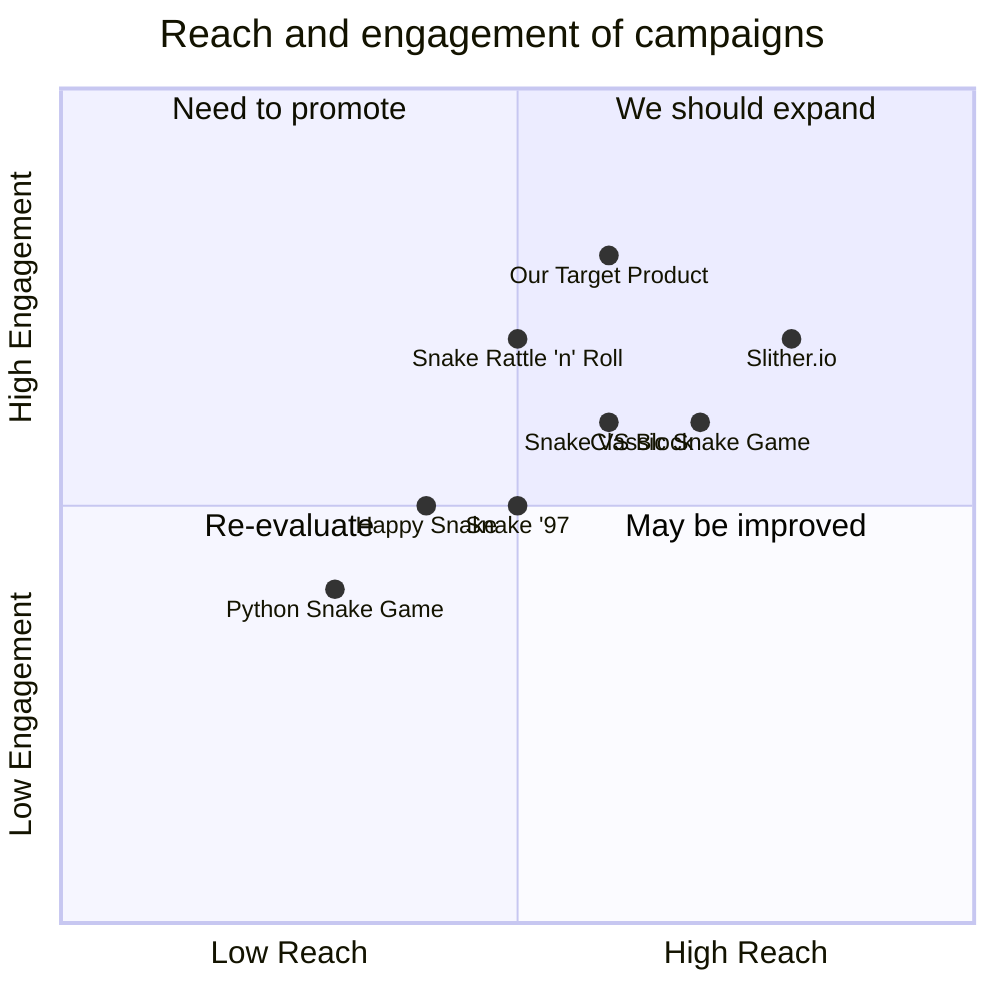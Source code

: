 quadrantChart
    title Reach and engagement of campaigns
    x-axis Low Reach --> High Reach
    y-axis Low Engagement --> High Engagement
    quadrant-1 We should expand
    quadrant-2 Need to promote
    quadrant-3 Re-evaluate
    quadrant-4 May be improved
    "Python Snake Game": [0.3, 0.4]
    "Classic Snake Game": [0.7, 0.6]
    "Slither.io": [0.8, 0.7]
    "Snake '97": [0.5, 0.5]
    "Snake VS Block": [0.6, 0.6]
    "Happy Snake": [0.4, 0.5]
    "Snake Rattle 'n' Roll": [0.5, 0.7]
    "Our Target Product": [0.6, 0.8]